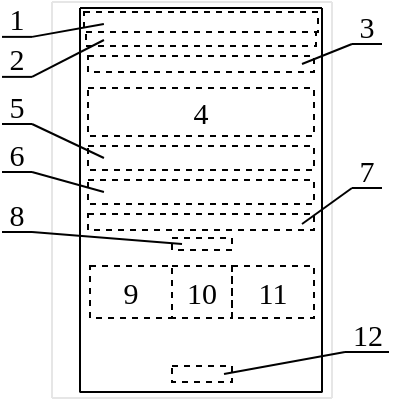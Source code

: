 <mxfile version="14.5.1" type="device"><diagram id="fWMgHjwgeKHoRminFSKL" name="Page-1"><mxGraphModel dx="357" dy="464" grid="1" gridSize="1" guides="1" tooltips="1" connect="1" arrows="1" fold="1" page="1" pageScale="1" pageWidth="280" pageHeight="200" math="0" shadow="0"><root><mxCell id="0"/><mxCell id="1" parent="0"/><mxCell id="yyQ3hnFOxFSLKmZT13JD-13" value="" style="rounded=0;whiteSpace=wrap;html=1;fillColor=none;dashed=1;fontFamily=Verdana;fontSize=15;" parent="1" vertex="1"><mxGeometry x="86" y="-194" width="117" height="10" as="geometry"/></mxCell><mxCell id="yyQ3hnFOxFSLKmZT13JD-5" value="" style="endArrow=none;html=1;strokeColor=#E6E6E6;fontSize=15;" parent="1" edge="1"><mxGeometry width="50" height="50" relative="1" as="geometry"><mxPoint x="70" y="-1" as="sourcePoint"/><mxPoint x="70" y="-199" as="targetPoint"/></mxGeometry></mxCell><mxCell id="yyQ3hnFOxFSLKmZT13JD-6" value="" style="endArrow=none;html=1;strokeColor=#E6E6E6;fontSize=15;" parent="1" edge="1"><mxGeometry width="50" height="50" relative="1" as="geometry"><mxPoint x="210" y="-1" as="sourcePoint"/><mxPoint x="210" y="-199" as="targetPoint"/></mxGeometry></mxCell><mxCell id="yyQ3hnFOxFSLKmZT13JD-7" value="" style="endArrow=none;html=1;strokeColor=#E6E6E6;fontSize=15;" parent="1" edge="1"><mxGeometry width="50" height="50" relative="1" as="geometry"><mxPoint x="210" y="-199" as="sourcePoint"/><mxPoint x="70" y="-199" as="targetPoint"/></mxGeometry></mxCell><mxCell id="yyQ3hnFOxFSLKmZT13JD-8" value="" style="endArrow=none;html=1;strokeColor=#E6E6E6;fontSize=15;" parent="1" edge="1"><mxGeometry width="50" height="50" relative="1" as="geometry"><mxPoint x="210" y="-1" as="sourcePoint"/><mxPoint x="70" y="-1" as="targetPoint"/></mxGeometry></mxCell><mxCell id="yyQ3hnFOxFSLKmZT13JD-9" value="" style="endArrow=none;html=1;fontSize=15;" parent="1" edge="1"><mxGeometry width="50" height="50" relative="1" as="geometry"><mxPoint x="84" y="-3.777" as="sourcePoint"/><mxPoint x="84" y="-196" as="targetPoint"/></mxGeometry></mxCell><mxCell id="yyQ3hnFOxFSLKmZT13JD-10" value="" style="endArrow=none;html=1;fontSize=15;" parent="1" edge="1"><mxGeometry width="50" height="50" relative="1" as="geometry"><mxPoint x="205" y="-3.777" as="sourcePoint"/><mxPoint x="205" y="-196" as="targetPoint"/></mxGeometry></mxCell><mxCell id="yyQ3hnFOxFSLKmZT13JD-11" value="" style="endArrow=none;html=1;fontSize=15;" parent="1" edge="1"><mxGeometry width="50" height="50" relative="1" as="geometry"><mxPoint x="205" y="-196" as="sourcePoint"/><mxPoint x="84" y="-196" as="targetPoint"/></mxGeometry></mxCell><mxCell id="yyQ3hnFOxFSLKmZT13JD-12" value="" style="endArrow=none;html=1;fontSize=15;" parent="1" edge="1"><mxGeometry width="50" height="50" relative="1" as="geometry"><mxPoint x="205" y="-4" as="sourcePoint"/><mxPoint x="84.0" y="-4" as="targetPoint"/></mxGeometry></mxCell><mxCell id="yyQ3hnFOxFSLKmZT13JD-19" value="" style="rounded=0;whiteSpace=wrap;html=1;fillColor=none;dashed=1;fontSize=15;" parent="1" vertex="1"><mxGeometry x="87" y="-184" width="115" height="7" as="geometry"/></mxCell><mxCell id="yyQ3hnFOxFSLKmZT13JD-20" value="" style="rounded=0;whiteSpace=wrap;html=1;fillColor=none;dashed=1;fontSize=15;" parent="1" vertex="1"><mxGeometry x="88" y="-172" width="113" height="8" as="geometry"/></mxCell><mxCell id="yyQ3hnFOxFSLKmZT13JD-21" value="" style="rounded=0;whiteSpace=wrap;html=1;fillColor=none;dashed=1;fontSize=15;" parent="1" vertex="1"><mxGeometry x="88" y="-156" width="113" height="24" as="geometry"/></mxCell><mxCell id="yyQ3hnFOxFSLKmZT13JD-22" value="" style="rounded=0;whiteSpace=wrap;html=1;fillColor=none;dashed=1;fontSize=15;" parent="1" vertex="1"><mxGeometry x="88" y="-127" width="113" height="12" as="geometry"/></mxCell><mxCell id="yyQ3hnFOxFSLKmZT13JD-23" value="" style="rounded=0;whiteSpace=wrap;html=1;fillColor=none;dashed=1;fontSize=15;" parent="1" vertex="1"><mxGeometry x="88" y="-110" width="113" height="12" as="geometry"/></mxCell><mxCell id="yyQ3hnFOxFSLKmZT13JD-24" value="" style="rounded=0;whiteSpace=wrap;html=1;fillColor=none;dashed=1;fontSize=15;" parent="1" vertex="1"><mxGeometry x="88" y="-93" width="113" height="8" as="geometry"/></mxCell><mxCell id="yyQ3hnFOxFSLKmZT13JD-25" value="" style="rounded=0;whiteSpace=wrap;html=1;fillColor=none;dashed=1;fontSize=15;" parent="1" vertex="1"><mxGeometry x="130" y="-81" width="30" height="6" as="geometry"/></mxCell><mxCell id="yyQ3hnFOxFSLKmZT13JD-26" value="" style="rounded=0;whiteSpace=wrap;html=1;fillColor=none;dashed=1;fontSize=15;" parent="1" vertex="1"><mxGeometry x="130" y="-67" width="30" height="26" as="geometry"/></mxCell><mxCell id="yyQ3hnFOxFSLKmZT13JD-27" value="" style="rounded=0;whiteSpace=wrap;html=1;fillColor=none;dashed=1;fontSize=15;" parent="1" vertex="1"><mxGeometry x="89" y="-67" width="41" height="26" as="geometry"/></mxCell><mxCell id="yyQ3hnFOxFSLKmZT13JD-28" value="" style="rounded=0;whiteSpace=wrap;html=1;fillColor=none;dashed=1;fontSize=15;" parent="1" vertex="1"><mxGeometry x="160" y="-67" width="41" height="26" as="geometry"/></mxCell><mxCell id="yyQ3hnFOxFSLKmZT13JD-29" value="" style="rounded=0;whiteSpace=wrap;html=1;fillColor=none;dashed=1;fontSize=15;" parent="1" vertex="1"><mxGeometry x="130" y="-17" width="30" height="8" as="geometry"/></mxCell><mxCell id="V0tRKGm8w8IG-le7UdCK-3" value="1" style="text;html=1;strokeColor=none;fillColor=none;align=center;verticalAlign=middle;whiteSpace=wrap;rounded=0;fontFamily=Verdana;fontSize=15;" parent="1" vertex="1"><mxGeometry x="45" y="-199.56" width="15" height="18" as="geometry"/></mxCell><mxCell id="V0tRKGm8w8IG-le7UdCK-4" value="" style="endArrow=none;html=1;fontFamily=Verdana;fontSize=15;entryX=0;entryY=1;entryDx=0;entryDy=0;exitX=1;exitY=1;exitDx=0;exitDy=0;" parent="1" source="V0tRKGm8w8IG-le7UdCK-3" target="V0tRKGm8w8IG-le7UdCK-3" edge="1"><mxGeometry width="50" height="50" relative="1" as="geometry"><mxPoint x="13" y="-81.56" as="sourcePoint"/><mxPoint x="63" y="-131.56" as="targetPoint"/></mxGeometry></mxCell><mxCell id="V0tRKGm8w8IG-le7UdCK-5" value="" style="endArrow=none;html=1;fontFamily=Verdana;fontSize=15;entryX=1;entryY=1;entryDx=0;entryDy=0;exitX=0.085;exitY=0.6;exitDx=0;exitDy=0;exitPerimeter=0;" parent="1" source="yyQ3hnFOxFSLKmZT13JD-13" target="V0tRKGm8w8IG-le7UdCK-3" edge="1"><mxGeometry width="50" height="50" relative="1" as="geometry"><mxPoint x="61" y="-173" as="sourcePoint"/><mxPoint x="58" y="-154" as="targetPoint"/></mxGeometry></mxCell><mxCell id="V0tRKGm8w8IG-le7UdCK-6" value="2" style="text;html=1;strokeColor=none;fillColor=none;align=center;verticalAlign=middle;whiteSpace=wrap;rounded=0;fontFamily=Verdana;fontSize=15;" parent="1" vertex="1"><mxGeometry x="45" y="-179.56" width="15" height="18" as="geometry"/></mxCell><mxCell id="V0tRKGm8w8IG-le7UdCK-7" value="" style="endArrow=none;html=1;fontFamily=Verdana;fontSize=15;entryX=0;entryY=1;entryDx=0;entryDy=0;exitX=1;exitY=1;exitDx=0;exitDy=0;" parent="1" source="V0tRKGm8w8IG-le7UdCK-6" target="V0tRKGm8w8IG-le7UdCK-6" edge="1"><mxGeometry width="50" height="50" relative="1" as="geometry"><mxPoint x="13" y="-61.56" as="sourcePoint"/><mxPoint x="63" y="-111.56" as="targetPoint"/></mxGeometry></mxCell><mxCell id="V0tRKGm8w8IG-le7UdCK-8" value="" style="endArrow=none;html=1;fontFamily=Verdana;fontSize=15;entryX=1;entryY=1;entryDx=0;entryDy=0;exitX=0.078;exitY=0.571;exitDx=0;exitDy=0;exitPerimeter=0;" parent="1" source="yyQ3hnFOxFSLKmZT13JD-19" target="V0tRKGm8w8IG-le7UdCK-6" edge="1"><mxGeometry width="50" height="50" relative="1" as="geometry"><mxPoint x="95.945" y="-168.0" as="sourcePoint"/><mxPoint x="58" y="-134" as="targetPoint"/></mxGeometry></mxCell><mxCell id="V0tRKGm8w8IG-le7UdCK-9" value="3" style="text;html=1;strokeColor=none;fillColor=none;align=center;verticalAlign=middle;whiteSpace=wrap;rounded=0;fontFamily=Verdana;fontSize=15;" parent="1" vertex="1"><mxGeometry x="220" y="-196" width="15" height="18" as="geometry"/></mxCell><mxCell id="V0tRKGm8w8IG-le7UdCK-10" value="" style="endArrow=none;html=1;fontFamily=Verdana;fontSize=15;entryX=0;entryY=1;entryDx=0;entryDy=0;exitX=1;exitY=1;exitDx=0;exitDy=0;" parent="1" source="V0tRKGm8w8IG-le7UdCK-9" target="V0tRKGm8w8IG-le7UdCK-9" edge="1"><mxGeometry width="50" height="50" relative="1" as="geometry"><mxPoint x="189" y="-60" as="sourcePoint"/><mxPoint x="239" y="-110" as="targetPoint"/></mxGeometry></mxCell><mxCell id="V0tRKGm8w8IG-le7UdCK-11" value="" style="endArrow=none;html=1;fontFamily=Verdana;fontSize=15;entryX=0;entryY=1;entryDx=0;entryDy=0;exitX=0.947;exitY=0.5;exitDx=0;exitDy=0;exitPerimeter=0;" parent="1" source="yyQ3hnFOxFSLKmZT13JD-20" target="V0tRKGm8w8IG-le7UdCK-9" edge="1"><mxGeometry width="50" height="50" relative="1" as="geometry"><mxPoint x="271.945" y="-166.0" as="sourcePoint"/><mxPoint x="234" y="-132" as="targetPoint"/></mxGeometry></mxCell><mxCell id="V0tRKGm8w8IG-le7UdCK-12" value="4" style="text;html=1;strokeColor=none;fillColor=none;align=center;verticalAlign=middle;whiteSpace=wrap;rounded=0;fontFamily=Verdana;fontSize=15;" parent="1" vertex="1"><mxGeometry x="89" y="-155" width="111" height="22" as="geometry"/></mxCell><mxCell id="V0tRKGm8w8IG-le7UdCK-15" value="5" style="text;html=1;strokeColor=none;fillColor=none;align=center;verticalAlign=middle;whiteSpace=wrap;rounded=0;fontFamily=Verdana;fontSize=15;" parent="1" vertex="1"><mxGeometry x="45" y="-156" width="15" height="18" as="geometry"/></mxCell><mxCell id="V0tRKGm8w8IG-le7UdCK-16" value="" style="endArrow=none;html=1;fontFamily=Verdana;fontSize=15;entryX=0;entryY=1;entryDx=0;entryDy=0;exitX=1;exitY=1;exitDx=0;exitDy=0;" parent="1" source="V0tRKGm8w8IG-le7UdCK-15" target="V0tRKGm8w8IG-le7UdCK-15" edge="1"><mxGeometry width="50" height="50" relative="1" as="geometry"><mxPoint x="13" y="-3" as="sourcePoint"/><mxPoint x="63" y="-53" as="targetPoint"/></mxGeometry></mxCell><mxCell id="V0tRKGm8w8IG-le7UdCK-17" value="" style="endArrow=none;html=1;fontFamily=Verdana;fontSize=15;entryX=1;entryY=1;entryDx=0;entryDy=0;exitX=0.078;exitY=0.571;exitDx=0;exitDy=0;exitPerimeter=0;" parent="1" target="V0tRKGm8w8IG-le7UdCK-15" edge="1"><mxGeometry width="50" height="50" relative="1" as="geometry"><mxPoint x="95.97" y="-121.003" as="sourcePoint"/><mxPoint x="58" y="-75" as="targetPoint"/></mxGeometry></mxCell><mxCell id="V0tRKGm8w8IG-le7UdCK-18" value="6" style="text;html=1;strokeColor=none;fillColor=none;align=center;verticalAlign=middle;whiteSpace=wrap;rounded=0;fontFamily=Verdana;fontSize=15;" parent="1" vertex="1"><mxGeometry x="45" y="-132" width="15" height="18" as="geometry"/></mxCell><mxCell id="V0tRKGm8w8IG-le7UdCK-19" value="" style="endArrow=none;html=1;fontFamily=Verdana;fontSize=15;entryX=0;entryY=1;entryDx=0;entryDy=0;exitX=1;exitY=1;exitDx=0;exitDy=0;" parent="1" source="V0tRKGm8w8IG-le7UdCK-18" target="V0tRKGm8w8IG-le7UdCK-18" edge="1"><mxGeometry width="50" height="50" relative="1" as="geometry"><mxPoint x="13" y="14" as="sourcePoint"/><mxPoint x="63" y="-36" as="targetPoint"/></mxGeometry></mxCell><mxCell id="V0tRKGm8w8IG-le7UdCK-20" value="" style="endArrow=none;html=1;fontFamily=Verdana;fontSize=15;entryX=1;entryY=1;entryDx=0;entryDy=0;exitX=0.078;exitY=0.571;exitDx=0;exitDy=0;exitPerimeter=0;" parent="1" target="V0tRKGm8w8IG-le7UdCK-18" edge="1"><mxGeometry width="50" height="50" relative="1" as="geometry"><mxPoint x="95.97" y="-104.003" as="sourcePoint"/><mxPoint x="58" y="-58" as="targetPoint"/></mxGeometry></mxCell><mxCell id="V0tRKGm8w8IG-le7UdCK-21" value="7" style="text;html=1;strokeColor=none;fillColor=none;align=center;verticalAlign=middle;whiteSpace=wrap;rounded=0;fontFamily=Verdana;fontSize=15;" parent="1" vertex="1"><mxGeometry x="220" y="-124" width="15" height="18" as="geometry"/></mxCell><mxCell id="V0tRKGm8w8IG-le7UdCK-22" value="" style="endArrow=none;html=1;fontFamily=Verdana;fontSize=15;entryX=0;entryY=1;entryDx=0;entryDy=0;exitX=1;exitY=1;exitDx=0;exitDy=0;" parent="1" source="V0tRKGm8w8IG-le7UdCK-21" target="V0tRKGm8w8IG-le7UdCK-21" edge="1"><mxGeometry width="50" height="50" relative="1" as="geometry"><mxPoint x="189" y="1" as="sourcePoint"/><mxPoint x="239" y="-49" as="targetPoint"/></mxGeometry></mxCell><mxCell id="V0tRKGm8w8IG-le7UdCK-23" value="" style="endArrow=none;html=1;fontFamily=Verdana;fontSize=15;entryX=0;entryY=1;entryDx=0;entryDy=0;exitX=0.947;exitY=0.625;exitDx=0;exitDy=0;exitPerimeter=0;" parent="1" source="yyQ3hnFOxFSLKmZT13JD-24" target="V0tRKGm8w8IG-le7UdCK-21" edge="1"><mxGeometry width="50" height="50" relative="1" as="geometry"><mxPoint x="271.97" y="-117.003" as="sourcePoint"/><mxPoint x="234" y="-71" as="targetPoint"/></mxGeometry></mxCell><mxCell id="V0tRKGm8w8IG-le7UdCK-24" value="8" style="text;html=1;strokeColor=none;fillColor=none;align=center;verticalAlign=middle;whiteSpace=wrap;rounded=0;fontFamily=Verdana;fontSize=15;" parent="1" vertex="1"><mxGeometry x="45" y="-102" width="15" height="18" as="geometry"/></mxCell><mxCell id="V0tRKGm8w8IG-le7UdCK-25" value="" style="endArrow=none;html=1;fontFamily=Verdana;fontSize=15;entryX=0;entryY=1;entryDx=0;entryDy=0;exitX=1;exitY=1;exitDx=0;exitDy=0;" parent="1" source="V0tRKGm8w8IG-le7UdCK-24" target="V0tRKGm8w8IG-le7UdCK-24" edge="1"><mxGeometry width="50" height="50" relative="1" as="geometry"><mxPoint x="13" y="32" as="sourcePoint"/><mxPoint x="63" y="-18" as="targetPoint"/></mxGeometry></mxCell><mxCell id="V0tRKGm8w8IG-le7UdCK-26" value="" style="endArrow=none;html=1;fontFamily=Verdana;fontSize=15;entryX=1;entryY=1;entryDx=0;entryDy=0;exitX=0.167;exitY=0.5;exitDx=0;exitDy=0;exitPerimeter=0;" parent="1" source="yyQ3hnFOxFSLKmZT13JD-25" target="V0tRKGm8w8IG-le7UdCK-24" edge="1"><mxGeometry width="50" height="50" relative="1" as="geometry"><mxPoint x="95.97" y="-86.003" as="sourcePoint"/><mxPoint x="58" y="-40" as="targetPoint"/></mxGeometry></mxCell><mxCell id="V0tRKGm8w8IG-le7UdCK-30" value="9" style="text;html=1;strokeColor=none;fillColor=none;align=center;verticalAlign=middle;whiteSpace=wrap;rounded=0;fontFamily=Verdana;fontSize=15;" parent="1" vertex="1"><mxGeometry x="90" y="-66" width="39" height="24" as="geometry"/></mxCell><mxCell id="V0tRKGm8w8IG-le7UdCK-31" value="10" style="text;html=1;strokeColor=none;fillColor=none;align=center;verticalAlign=middle;whiteSpace=wrap;rounded=0;fontFamily=Verdana;fontSize=15;" parent="1" vertex="1"><mxGeometry x="131" y="-66" width="28" height="24" as="geometry"/></mxCell><mxCell id="V0tRKGm8w8IG-le7UdCK-32" value="11" style="text;html=1;strokeColor=none;fillColor=none;align=center;verticalAlign=middle;whiteSpace=wrap;rounded=0;fontFamily=Verdana;fontSize=15;" parent="1" vertex="1"><mxGeometry x="161" y="-66" width="39" height="24" as="geometry"/></mxCell><mxCell id="V0tRKGm8w8IG-le7UdCK-33" value="12" style="text;html=1;strokeColor=none;fillColor=none;align=center;verticalAlign=middle;whiteSpace=wrap;rounded=0;fontFamily=Verdana;fontSize=15;" parent="1" vertex="1"><mxGeometry x="216.5" y="-42" width="22" height="18" as="geometry"/></mxCell><mxCell id="V0tRKGm8w8IG-le7UdCK-34" value="" style="endArrow=none;html=1;fontFamily=Verdana;fontSize=15;entryX=0;entryY=1;entryDx=0;entryDy=0;exitX=1;exitY=1;exitDx=0;exitDy=0;" parent="1" source="V0tRKGm8w8IG-le7UdCK-33" target="V0tRKGm8w8IG-le7UdCK-33" edge="1"><mxGeometry width="50" height="50" relative="1" as="geometry"><mxPoint x="214" y="72" as="sourcePoint"/><mxPoint x="264" y="22" as="targetPoint"/></mxGeometry></mxCell><mxCell id="V0tRKGm8w8IG-le7UdCK-35" value="" style="endArrow=none;html=1;fontFamily=Verdana;fontSize=15;entryX=0;entryY=1;entryDx=0;entryDy=0;exitX=0.867;exitY=0.5;exitDx=0;exitDy=0;exitPerimeter=0;" parent="1" source="yyQ3hnFOxFSLKmZT13JD-29" target="V0tRKGm8w8IG-le7UdCK-33" edge="1"><mxGeometry width="50" height="50" relative="1" as="geometry"><mxPoint x="296.97" y="-46.003" as="sourcePoint"/><mxPoint x="259" as="targetPoint"/></mxGeometry></mxCell></root></mxGraphModel></diagram></mxfile>